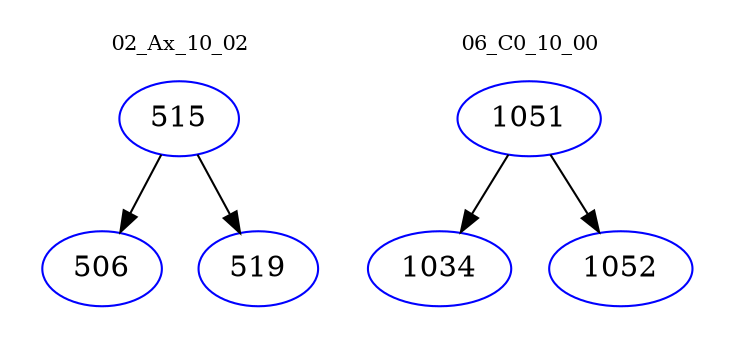 digraph{
subgraph cluster_0 {
color = white
label = "02_Ax_10_02";
fontsize=10;
T0_515 [label="515", color="blue"]
T0_515 -> T0_506 [color="black"]
T0_506 [label="506", color="blue"]
T0_515 -> T0_519 [color="black"]
T0_519 [label="519", color="blue"]
}
subgraph cluster_1 {
color = white
label = "06_C0_10_00";
fontsize=10;
T1_1051 [label="1051", color="blue"]
T1_1051 -> T1_1034 [color="black"]
T1_1034 [label="1034", color="blue"]
T1_1051 -> T1_1052 [color="black"]
T1_1052 [label="1052", color="blue"]
}
}
